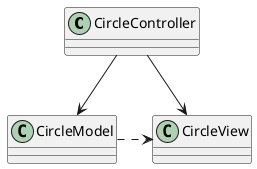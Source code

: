 @startuml


skinparam classAttributeIconSize 0


class CircleController

CircleController --> CircleModel
CircleController --> CircleView

CircleModel .>  CircleView


@enduml
